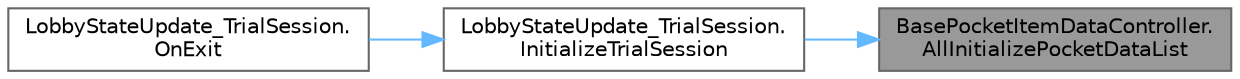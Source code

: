 digraph "BasePocketItemDataController.AllInitializePocketDataList"
{
 // LATEX_PDF_SIZE
  bgcolor="transparent";
  edge [fontname=Helvetica,fontsize=10,labelfontname=Helvetica,labelfontsize=10];
  node [fontname=Helvetica,fontsize=10,shape=box,height=0.2,width=0.4];
  rankdir="RL";
  Node1 [id="Node000001",label="BasePocketItemDataController.\lAllInitializePocketDataList",height=0.2,width=0.4,color="gray40", fillcolor="grey60", style="filled", fontcolor="black",tooltip="全てのポケットデータを初期化"];
  Node1 -> Node2 [id="edge1_Node000001_Node000002",dir="back",color="steelblue1",style="solid",tooltip=" "];
  Node2 [id="Node000002",label="LobbyStateUpdate_TrialSession.\lInitializeTrialSession",height=0.2,width=0.4,color="grey40", fillcolor="white", style="filled",URL="$class_lobby_state_update___trial_session.html#aa24c04427e9e4adb2c5608c1cc8f6e94",tooltip=" "];
  Node2 -> Node3 [id="edge2_Node000002_Node000003",dir="back",color="steelblue1",style="solid",tooltip=" "];
  Node3 [id="Node000003",label="LobbyStateUpdate_TrialSession.\lOnExit",height=0.2,width=0.4,color="grey40", fillcolor="white", style="filled",URL="$class_lobby_state_update___trial_session.html#a87810ab2c5dac3e83c79d91e9eedfa72",tooltip="終了処理"];
}
